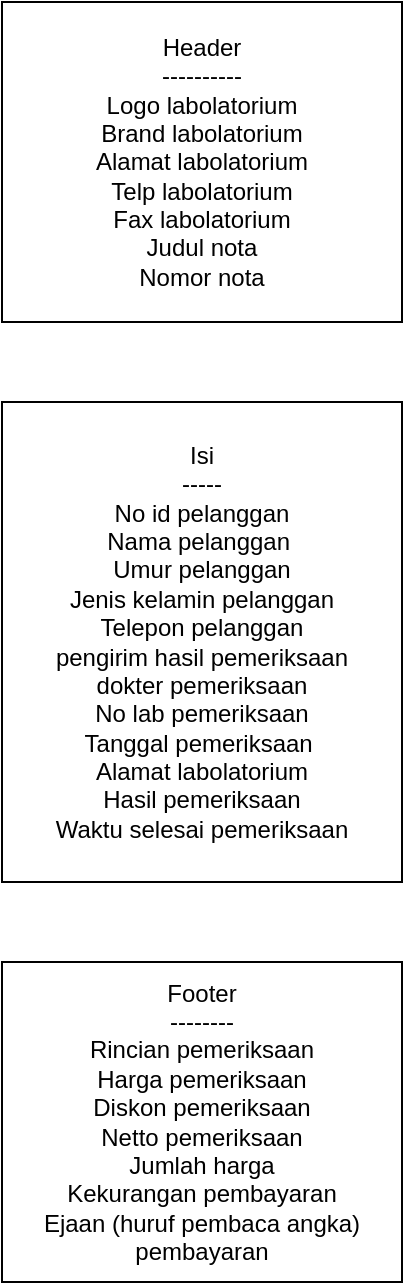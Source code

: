<mxfile version="15.1.2" type="device"><diagram id="_3QCscHYJMKdePSbbyrm" name="Page-1"><mxGraphModel dx="782" dy="436" grid="1" gridSize="10" guides="1" tooltips="1" connect="1" arrows="1" fold="1" page="1" pageScale="1" pageWidth="850" pageHeight="1100" math="0" shadow="0"><root><mxCell id="0"/><mxCell id="1" parent="0"/><mxCell id="YTZZrE1aSMEvkT195eEV-1" value="Header&lt;br&gt;----------&lt;br&gt;Logo labolatorium&lt;br&gt;Brand labolatorium&lt;br&gt;Alamat labolatorium&lt;br&gt;Telp labolatorium&lt;br&gt;Fax labolatorium&lt;br&gt;Judul nota&lt;br&gt;Nomor nota" style="rounded=0;whiteSpace=wrap;html=1;" parent="1" vertex="1"><mxGeometry x="320" y="40" width="200" height="160" as="geometry"/></mxCell><mxCell id="YTZZrE1aSMEvkT195eEV-2" value="Isi&lt;br&gt;-----&lt;br&gt;No id pelanggan&lt;br&gt;Nama pelanggan&amp;nbsp;&lt;br&gt;Umur pelanggan&lt;br&gt;Jenis kelamin pelanggan&lt;br&gt;Telepon pelanggan&lt;br&gt;pengirim hasil pemeriksaan&lt;br&gt;dokter pemeriksaan&lt;br&gt;No lab pemeriksaan&lt;br&gt;Tanggal pemeriksaan&amp;nbsp;&lt;br&gt;Alamat labolatorium&lt;br&gt;Hasil pemeriksaan&lt;br&gt;Waktu selesai pemeriksaan" style="rounded=0;whiteSpace=wrap;html=1;" parent="1" vertex="1"><mxGeometry x="320" y="240" width="200" height="240" as="geometry"/></mxCell><mxCell id="YTZZrE1aSMEvkT195eEV-4" value="Footer&lt;br&gt;--------&lt;br&gt;Rincian pemeriksaan&lt;br&gt;Harga pemeriksaan&lt;br&gt;Diskon pemeriksaan&lt;br&gt;Netto pemeriksaan&lt;br&gt;Jumlah harga&lt;br&gt;Kekurangan pembayaran&lt;br&gt;Ejaan (huruf pembaca angka) pembayaran" style="rounded=0;whiteSpace=wrap;html=1;" parent="1" vertex="1"><mxGeometry x="320" y="520" width="200" height="160" as="geometry"/></mxCell></root></mxGraphModel></diagram></mxfile>